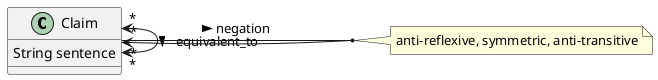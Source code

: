 @startuml

class Claim {
  String sentence
}

Claim "*" <-> "*" Claim : > equivalent_to

'(Claim, Claim) . ClaimEquivalence
'ClaimEquivalenceClass o-> "*" Claim

'ClaimEquivalence "*" -> "*" ClaimEquivalence : > negation

Claim "*" -> "*" Claim : > negation
note  "anti-reflexive, symmetric, anti-transitive" as N1
(Claim, Claim) .. N1

@enduml
